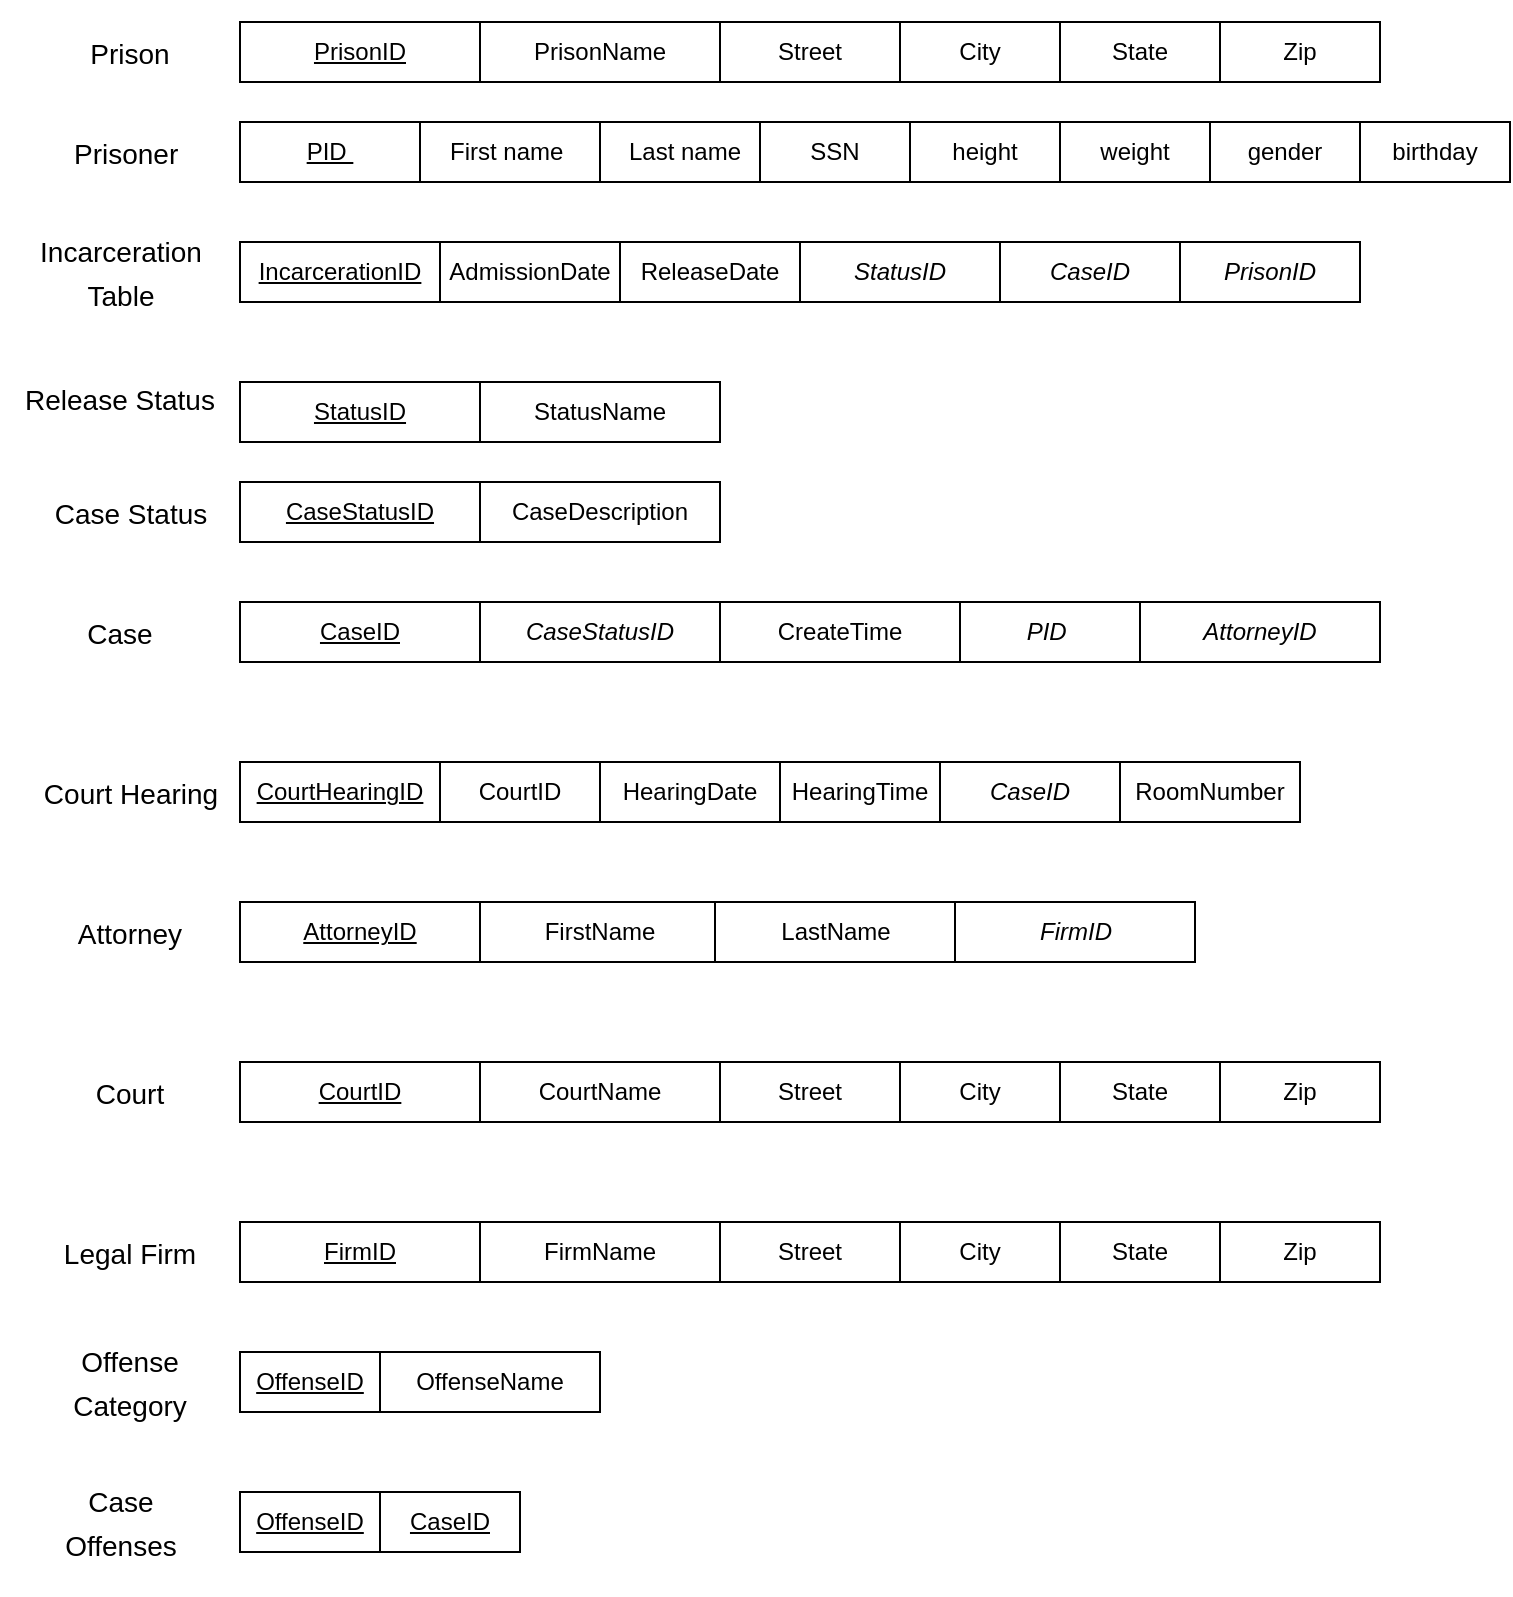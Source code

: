 <mxfile version="13.2.1" type="device"><diagram id="6-A-8fZmsjtBQCMecS1m" name="Page-1"><mxGraphModel dx="1594" dy="802" grid="1" gridSize="10" guides="1" tooltips="1" connect="1" arrows="1" fold="1" page="1" pageScale="1" pageWidth="850" pageHeight="1100" math="0" shadow="0"><root><mxCell id="0"/><mxCell id="1" parent="0"/><mxCell id="jbtrLszgvr42KVfR65ug-1" value="&lt;p class=&quot;MsoNoSpacing&quot;&gt;&lt;u&gt;PID&amp;nbsp;&lt;/u&gt;&lt;/p&gt;" style="rounded=0;whiteSpace=wrap;html=1;" parent="1" vertex="1"><mxGeometry x="120" y="70" width="90" height="30" as="geometry"/></mxCell><mxCell id="jbtrLszgvr42KVfR65ug-2" value="&lt;p class=&quot;MsoNoSpacing&quot;&gt;First name&amp;nbsp;&lt;/p&gt;" style="rounded=0;whiteSpace=wrap;html=1;" parent="1" vertex="1"><mxGeometry x="210" y="70" width="90" height="30" as="geometry"/></mxCell><mxCell id="jbtrLszgvr42KVfR65ug-3" value="&lt;p class=&quot;MsoNoSpacing&quot;&gt;Last name&lt;/p&gt;" style="rounded=0;whiteSpace=wrap;html=1;" parent="1" vertex="1"><mxGeometry x="300" y="70" width="85" height="30" as="geometry"/></mxCell><mxCell id="jbtrLszgvr42KVfR65ug-4" value="&lt;p class=&quot;MsoNoSpacing&quot;&gt;SSN&lt;/p&gt;" style="rounded=0;whiteSpace=wrap;html=1;" parent="1" vertex="1"><mxGeometry x="380" y="70" width="75" height="30" as="geometry"/></mxCell><mxCell id="Wf2l9iewQxmwFe_kcC85-56" value="&lt;p class=&quot;MsoNoSpacing&quot;&gt;&lt;u&gt;IncarcerationID&lt;/u&gt;&lt;/p&gt;" style="rounded=0;whiteSpace=wrap;html=1;" parent="1" vertex="1"><mxGeometry x="120" y="130" width="100" height="30" as="geometry"/></mxCell><mxCell id="Wf2l9iewQxmwFe_kcC85-57" value="&lt;p class=&quot;MsoNoSpacing&quot;&gt;AdmissionDate&lt;/p&gt;" style="rounded=0;whiteSpace=wrap;html=1;" parent="1" vertex="1"><mxGeometry x="220" y="130" width="90" height="30" as="geometry"/></mxCell><mxCell id="Wf2l9iewQxmwFe_kcC85-59" value="&lt;p class=&quot;MsoNoSpacing&quot;&gt;&lt;i&gt;StatusID&lt;/i&gt;&lt;/p&gt;" style="rounded=0;whiteSpace=wrap;html=1;" parent="1" vertex="1"><mxGeometry x="400" y="130" width="100" height="30" as="geometry"/></mxCell><mxCell id="Wf2l9iewQxmwFe_kcC85-62" value="&lt;p class=&quot;MsoNoSpacing&quot;&gt;&lt;u&gt;CaseID&lt;/u&gt;&lt;/p&gt;" style="rounded=0;whiteSpace=wrap;html=1;" parent="1" vertex="1"><mxGeometry x="120" y="310" width="120" height="30" as="geometry"/></mxCell><mxCell id="Wf2l9iewQxmwFe_kcC85-63" value="&lt;p class=&quot;MsoNoSpacing&quot;&gt;&lt;i&gt;CaseStatusID&lt;/i&gt;&lt;/p&gt;" style="rounded=0;whiteSpace=wrap;html=1;" parent="1" vertex="1"><mxGeometry x="240" y="310" width="120" height="30" as="geometry"/></mxCell><mxCell id="Wf2l9iewQxmwFe_kcC85-68" value="&lt;p class=&quot;MsoNoSpacing&quot;&gt;&lt;u&gt;CourtHearingID&lt;/u&gt;&lt;/p&gt;" style="rounded=0;whiteSpace=wrap;html=1;" parent="1" vertex="1"><mxGeometry x="120" y="390" width="100" height="30" as="geometry"/></mxCell><mxCell id="Wf2l9iewQxmwFe_kcC85-74" value="&lt;p class=&quot;MsoNoSpacing&quot;&gt;&lt;u&gt;AttorneyID&lt;/u&gt;&lt;br&gt;&lt;/p&gt;" style="rounded=0;whiteSpace=wrap;html=1;" parent="1" vertex="1"><mxGeometry x="120" y="460" width="120" height="30" as="geometry"/></mxCell><mxCell id="Wf2l9iewQxmwFe_kcC85-75" value="&lt;p class=&quot;MsoNoSpacing&quot;&gt;FirstName&lt;/p&gt;" style="rounded=0;whiteSpace=wrap;html=1;" parent="1" vertex="1"><mxGeometry x="240" y="460" width="120" height="30" as="geometry"/></mxCell><mxCell id="Wf2l9iewQxmwFe_kcC85-92" value="&lt;p class=&quot;MsoNoSpacing&quot;&gt;&lt;u&gt;FirmID&lt;/u&gt;&lt;/p&gt;" style="rounded=0;whiteSpace=wrap;html=1;" parent="1" vertex="1"><mxGeometry x="120" y="620" width="120" height="30" as="geometry"/></mxCell><mxCell id="Wf2l9iewQxmwFe_kcC85-93" value="&lt;p class=&quot;MsoNoSpacing&quot;&gt;FirmName&lt;/p&gt;" style="rounded=0;whiteSpace=wrap;html=1;" parent="1" vertex="1"><mxGeometry x="240" y="620" width="120" height="30" as="geometry"/></mxCell><mxCell id="Wf2l9iewQxmwFe_kcC85-110" value="&lt;p class=&quot;MsoNoSpacing&quot;&gt;&lt;u&gt;OffenseID&lt;/u&gt;&lt;br&gt;&lt;/p&gt;" style="rounded=0;whiteSpace=wrap;html=1;" parent="1" vertex="1"><mxGeometry x="120" y="685" width="70" height="30" as="geometry"/></mxCell><mxCell id="Wf2l9iewQxmwFe_kcC85-111" value="&lt;p class=&quot;MsoNoSpacing&quot;&gt;OffenseName&lt;/p&gt;" style="rounded=0;whiteSpace=wrap;html=1;" parent="1" vertex="1"><mxGeometry x="190" y="685" width="110" height="30" as="geometry"/></mxCell><mxCell id="Wf2l9iewQxmwFe_kcC85-124" value="&lt;p class=&quot;MsoNoSpacing&quot;&gt;&lt;u&gt;CourtID&lt;/u&gt;&lt;/p&gt;" style="rounded=0;whiteSpace=wrap;html=1;" parent="1" vertex="1"><mxGeometry x="120" y="540" width="120" height="30" as="geometry"/></mxCell><mxCell id="qFp3khZ6SCsjHt9qfjGR-1" value="&lt;h2&gt;&lt;span style=&quot;font-weight: normal&quot;&gt;&lt;font style=&quot;font-size: 14px&quot;&gt;Offense Category&lt;/font&gt;&lt;/span&gt;&lt;/h2&gt;" style="text;html=1;strokeColor=none;fillColor=none;align=center;verticalAlign=middle;whiteSpace=wrap;rounded=0;" parent="1" vertex="1"><mxGeometry x="30" y="680" width="70" height="40" as="geometry"/></mxCell><mxCell id="qFp3khZ6SCsjHt9qfjGR-3" value="&lt;h2 style=&quot;text-align: left&quot;&gt;&lt;font style=&quot;font-size: 14px ; font-weight: normal&quot;&gt;Legal Firm&lt;/font&gt;&lt;/h2&gt;" style="text;html=1;strokeColor=none;fillColor=none;align=center;verticalAlign=middle;whiteSpace=wrap;rounded=0;" parent="1" vertex="1"><mxGeometry x="30" y="625" width="70" height="20" as="geometry"/></mxCell><mxCell id="qFp3khZ6SCsjHt9qfjGR-4" value="&lt;h2 style=&quot;text-align: left&quot;&gt;&lt;span style=&quot;font-weight: normal&quot;&gt;&lt;font style=&quot;font-size: 14px&quot;&gt;Court&lt;/font&gt;&lt;/span&gt;&lt;/h2&gt;" style="text;html=1;strokeColor=none;fillColor=none;align=center;verticalAlign=middle;whiteSpace=wrap;rounded=0;" parent="1" vertex="1"><mxGeometry x="25" y="545" width="80" height="20" as="geometry"/></mxCell><mxCell id="qFp3khZ6SCsjHt9qfjGR-5" value="&lt;h2 style=&quot;text-align: left&quot;&gt;&lt;span style=&quot;font-weight: normal&quot;&gt;&lt;font style=&quot;font-size: 14px&quot;&gt;Attorney&lt;/font&gt;&lt;/span&gt;&lt;/h2&gt;" style="text;html=1;strokeColor=none;fillColor=none;align=center;verticalAlign=middle;whiteSpace=wrap;rounded=0;" parent="1" vertex="1"><mxGeometry x="25" y="465" width="80" height="20" as="geometry"/></mxCell><mxCell id="qFp3khZ6SCsjHt9qfjGR-6" value="&lt;h2 style=&quot;text-align: left&quot;&gt;&lt;span style=&quot;font-weight: normal&quot;&gt;&lt;font style=&quot;font-size: 14px&quot;&gt;Court Hearing&lt;/font&gt;&lt;/span&gt;&lt;/h2&gt;" style="text;html=1;strokeColor=none;fillColor=none;align=center;verticalAlign=middle;whiteSpace=wrap;rounded=0;" parent="1" vertex="1"><mxGeometry x="17.5" y="395" width="95" height="20" as="geometry"/></mxCell><mxCell id="qFp3khZ6SCsjHt9qfjGR-8" value="&lt;h2&gt;&lt;span style=&quot;font-size: 14px ; font-weight: 400&quot;&gt;Incarceration Table&lt;/span&gt;&lt;br&gt;&lt;/h2&gt;" style="text;html=1;strokeColor=none;fillColor=none;align=center;verticalAlign=middle;whiteSpace=wrap;rounded=0;" parent="1" vertex="1"><mxGeometry x="17.5" y="125" width="85" height="40" as="geometry"/></mxCell><mxCell id="qFp3khZ6SCsjHt9qfjGR-10" value="&lt;h2 style=&quot;text-align: left&quot;&gt;&lt;span style=&quot;font-size: 14px ; font-weight: 400&quot;&gt;Prisoner&amp;nbsp;&lt;/span&gt;&lt;br&gt;&lt;/h2&gt;" style="text;html=1;strokeColor=none;fillColor=none;align=center;verticalAlign=middle;whiteSpace=wrap;rounded=0;" parent="1" vertex="1"><mxGeometry x="25" y="75" width="80" height="20" as="geometry"/></mxCell><mxCell id="qFp3khZ6SCsjHt9qfjGR-11" value="&lt;h2 style=&quot;text-align: left&quot;&gt;&lt;font style=&quot;font-size: 14px ; font-weight: normal&quot;&gt;Case&lt;/font&gt;&lt;/h2&gt;" style="text;html=1;strokeColor=none;fillColor=none;align=center;verticalAlign=middle;whiteSpace=wrap;rounded=0;" parent="1" vertex="1"><mxGeometry x="30" y="315" width="60" height="20" as="geometry"/></mxCell><mxCell id="7aHwbx3N8FK-E1SO1Oim-1" value="&lt;p class=&quot;MsoNoSpacing&quot;&gt;height&lt;/p&gt;" style="rounded=0;whiteSpace=wrap;html=1;" parent="1" vertex="1"><mxGeometry x="455" y="70" width="75" height="30" as="geometry"/></mxCell><mxCell id="7aHwbx3N8FK-E1SO1Oim-2" value="&lt;p class=&quot;MsoNoSpacing&quot;&gt;weight&lt;/p&gt;" style="rounded=0;whiteSpace=wrap;html=1;" parent="1" vertex="1"><mxGeometry x="530" y="70" width="75" height="30" as="geometry"/></mxCell><mxCell id="7aHwbx3N8FK-E1SO1Oim-3" value="&lt;p class=&quot;MsoNoSpacing&quot;&gt;gender&lt;/p&gt;" style="rounded=0;whiteSpace=wrap;html=1;" parent="1" vertex="1"><mxGeometry x="605" y="70" width="75" height="30" as="geometry"/></mxCell><mxCell id="7aHwbx3N8FK-E1SO1Oim-4" value="&lt;p class=&quot;MsoNoSpacing&quot;&gt;birthday&lt;/p&gt;" style="rounded=0;whiteSpace=wrap;html=1;" parent="1" vertex="1"><mxGeometry x="680" y="70" width="75" height="30" as="geometry"/></mxCell><mxCell id="7aHwbx3N8FK-E1SO1Oim-5" value="&lt;p class=&quot;MsoNoSpacing&quot;&gt;CreateTime&lt;/p&gt;" style="rounded=0;whiteSpace=wrap;html=1;" parent="1" vertex="1"><mxGeometry x="360" y="310" width="120" height="30" as="geometry"/></mxCell><mxCell id="7aHwbx3N8FK-E1SO1Oim-7" value="&lt;p class=&quot;MsoNoSpacing&quot;&gt;&lt;i&gt;CaseID&lt;/i&gt;&lt;/p&gt;" style="rounded=0;whiteSpace=wrap;html=1;" parent="1" vertex="1"><mxGeometry x="500" y="130" width="90" height="30" as="geometry"/></mxCell><mxCell id="7aHwbx3N8FK-E1SO1Oim-13" value="&lt;p class=&quot;MsoNoSpacing&quot;&gt;&lt;u&gt;CaseStatusID&lt;/u&gt;&lt;/p&gt;" style="rounded=0;whiteSpace=wrap;html=1;" parent="1" vertex="1"><mxGeometry x="120" y="250" width="120" height="30" as="geometry"/></mxCell><mxCell id="7aHwbx3N8FK-E1SO1Oim-14" value="&lt;p class=&quot;MsoNoSpacing&quot;&gt;CaseDescription&lt;/p&gt;" style="rounded=0;whiteSpace=wrap;html=1;" parent="1" vertex="1"><mxGeometry x="240" y="250" width="120" height="30" as="geometry"/></mxCell><mxCell id="7aHwbx3N8FK-E1SO1Oim-15" value="&lt;h2&gt;&lt;font style=&quot;font-size: 14px ; font-weight: normal&quot;&gt;Case Status&lt;/font&gt;&lt;/h2&gt;" style="text;html=1;strokeColor=none;fillColor=none;align=center;verticalAlign=middle;whiteSpace=wrap;rounded=0;" parent="1" vertex="1"><mxGeometry x="22.5" y="242.5" width="85" height="45" as="geometry"/></mxCell><mxCell id="7aHwbx3N8FK-E1SO1Oim-19" value="&lt;p class=&quot;MsoNoSpacing&quot;&gt;CourtID&lt;/p&gt;" style="rounded=0;whiteSpace=wrap;html=1;" parent="1" vertex="1"><mxGeometry x="220" y="390" width="80" height="30" as="geometry"/></mxCell><mxCell id="7aHwbx3N8FK-E1SO1Oim-20" value="&lt;p class=&quot;MsoNoSpacing&quot;&gt;HearingDate&lt;/p&gt;" style="rounded=0;whiteSpace=wrap;html=1;" parent="1" vertex="1"><mxGeometry x="300" y="390" width="90" height="30" as="geometry"/></mxCell><mxCell id="7aHwbx3N8FK-E1SO1Oim-22" value="&lt;p class=&quot;MsoNoSpacing&quot;&gt;LastName&lt;/p&gt;" style="rounded=0;whiteSpace=wrap;html=1;" parent="1" vertex="1"><mxGeometry x="357.5" y="460" width="120" height="30" as="geometry"/></mxCell><mxCell id="7aHwbx3N8FK-E1SO1Oim-23" value="&lt;p class=&quot;MsoNoSpacing&quot;&gt;&lt;i&gt;FirmID&lt;/i&gt;&lt;/p&gt;" style="rounded=0;whiteSpace=wrap;html=1;" parent="1" vertex="1"><mxGeometry x="477.5" y="460" width="120" height="30" as="geometry"/></mxCell><mxCell id="7aHwbx3N8FK-E1SO1Oim-24" value="&lt;p class=&quot;MsoNoSpacing&quot;&gt;&lt;i&gt;CaseID&lt;/i&gt;&lt;/p&gt;" style="rounded=0;whiteSpace=wrap;html=1;" parent="1" vertex="1"><mxGeometry x="470" y="390" width="90" height="30" as="geometry"/></mxCell><mxCell id="7aHwbx3N8FK-E1SO1Oim-25" value="&lt;p class=&quot;MsoNoSpacing&quot;&gt;&lt;i&gt;PID&amp;nbsp;&lt;/i&gt;&lt;/p&gt;" style="rounded=0;whiteSpace=wrap;html=1;" parent="1" vertex="1"><mxGeometry x="480" y="310" width="90" height="30" as="geometry"/></mxCell><mxCell id="7aHwbx3N8FK-E1SO1Oim-26" value="&lt;p class=&quot;MsoNoSpacing&quot;&gt;&lt;i&gt;AttorneyID&lt;/i&gt;&lt;br&gt;&lt;/p&gt;" style="rounded=0;whiteSpace=wrap;html=1;" parent="1" vertex="1"><mxGeometry x="570" y="310" width="120" height="30" as="geometry"/></mxCell><mxCell id="7aHwbx3N8FK-E1SO1Oim-27" value="&lt;p class=&quot;MsoNoSpacing&quot;&gt;&lt;u&gt;OffenseID&lt;/u&gt;&lt;/p&gt;" style="rounded=0;whiteSpace=wrap;html=1;" parent="1" vertex="1"><mxGeometry x="120" y="755" width="70" height="30" as="geometry"/></mxCell><mxCell id="7aHwbx3N8FK-E1SO1Oim-28" value="&lt;h2&gt;&lt;font style=&quot;font-size: 14px ; font-weight: normal&quot;&gt;Case Offenses&lt;/font&gt;&lt;/h2&gt;" style="text;html=1;strokeColor=none;fillColor=none;align=center;verticalAlign=middle;whiteSpace=wrap;rounded=0;" parent="1" vertex="1"><mxGeometry x="27.5" y="750" width="65" height="40" as="geometry"/></mxCell><mxCell id="7aHwbx3N8FK-E1SO1Oim-29" value="&lt;p class=&quot;MsoNoSpacing&quot;&gt;&lt;u&gt;CaseID&lt;/u&gt;&lt;/p&gt;" style="rounded=0;whiteSpace=wrap;html=1;" parent="1" vertex="1"><mxGeometry x="190" y="755" width="70" height="30" as="geometry"/></mxCell><mxCell id="ycSZeX82VbId9rvqsMwr-1" value="&lt;p class=&quot;MsoNoSpacing&quot;&gt;&lt;u&gt;StatusID&lt;/u&gt;&lt;/p&gt;" style="rounded=0;whiteSpace=wrap;html=1;" parent="1" vertex="1"><mxGeometry x="120" y="200" width="120" height="30" as="geometry"/></mxCell><mxCell id="ycSZeX82VbId9rvqsMwr-2" value="&lt;p class=&quot;MsoNoSpacing&quot;&gt;StatusName&lt;/p&gt;" style="rounded=0;whiteSpace=wrap;html=1;" parent="1" vertex="1"><mxGeometry x="240" y="200" width="120" height="30" as="geometry"/></mxCell><mxCell id="ycSZeX82VbId9rvqsMwr-3" value="&lt;h2 style=&quot;text-align: left&quot;&gt;&lt;span style=&quot;font-size: 14px ; font-weight: 400&quot;&gt;Release Status&lt;/span&gt;&lt;/h2&gt;" style="text;html=1;strokeColor=none;fillColor=none;align=center;verticalAlign=middle;whiteSpace=wrap;rounded=0;" parent="1" vertex="1"><mxGeometry y="200" width="120" height="15" as="geometry"/></mxCell><mxCell id="ycSZeX82VbId9rvqsMwr-5" value="&lt;p class=&quot;MsoNoSpacing&quot;&gt;ReleaseDate&lt;/p&gt;" style="rounded=0;whiteSpace=wrap;html=1;" parent="1" vertex="1"><mxGeometry x="310" y="130" width="90" height="30" as="geometry"/></mxCell><mxCell id="ycSZeX82VbId9rvqsMwr-9" value="&lt;p class=&quot;MsoNoSpacing&quot;&gt;HearingTime&lt;/p&gt;" style="rounded=0;whiteSpace=wrap;html=1;" parent="1" vertex="1"><mxGeometry x="390" y="390" width="80" height="30" as="geometry"/></mxCell><mxCell id="ycSZeX82VbId9rvqsMwr-10" value="&lt;p class=&quot;MsoNoSpacing&quot;&gt;&lt;u&gt;PrisonID&lt;/u&gt;&lt;/p&gt;" style="rounded=0;whiteSpace=wrap;html=1;" parent="1" vertex="1"><mxGeometry x="120" y="20" width="120" height="30" as="geometry"/></mxCell><mxCell id="ycSZeX82VbId9rvqsMwr-12" value="&lt;h2 style=&quot;text-align: left&quot;&gt;&lt;span style=&quot;font-weight: normal&quot;&gt;&lt;font style=&quot;font-size: 14px&quot;&gt;Prison&lt;/font&gt;&lt;/span&gt;&lt;/h2&gt;" style="text;html=1;strokeColor=none;fillColor=none;align=center;verticalAlign=middle;whiteSpace=wrap;rounded=0;" parent="1" vertex="1"><mxGeometry x="25" y="25" width="80" height="20" as="geometry"/></mxCell><mxCell id="ycSZeX82VbId9rvqsMwr-13" value="&lt;p class=&quot;MsoNoSpacing&quot;&gt;&lt;i&gt;PrisonID&lt;/i&gt;&lt;/p&gt;" style="rounded=0;whiteSpace=wrap;html=1;" parent="1" vertex="1"><mxGeometry x="590" y="130" width="90" height="30" as="geometry"/></mxCell><mxCell id="ycSZeX82VbId9rvqsMwr-14" value="&lt;p class=&quot;MsoNoSpacing&quot;&gt;PrisonName&lt;/p&gt;" style="rounded=0;whiteSpace=wrap;html=1;" parent="1" vertex="1"><mxGeometry x="240" y="20" width="120" height="30" as="geometry"/></mxCell><mxCell id="ycSZeX82VbId9rvqsMwr-15" value="&lt;p class=&quot;MsoNoSpacing&quot;&gt;CourtName&lt;/p&gt;" style="rounded=0;whiteSpace=wrap;html=1;" parent="1" vertex="1"><mxGeometry x="240" y="540" width="120" height="30" as="geometry"/></mxCell><mxCell id="ycSZeX82VbId9rvqsMwr-16" value="&lt;p class=&quot;MsoNoSpacing&quot;&gt;Street&lt;/p&gt;" style="rounded=0;whiteSpace=wrap;html=1;" parent="1" vertex="1"><mxGeometry x="360" y="620" width="90" height="30" as="geometry"/></mxCell><mxCell id="GxeKkBAWACKPnrvlPNWQ-3" value="&lt;p class=&quot;MsoNoSpacing&quot;&gt;RoomNumber&lt;/p&gt;" style="rounded=0;whiteSpace=wrap;html=1;" vertex="1" parent="1"><mxGeometry x="560" y="390" width="90" height="30" as="geometry"/></mxCell><mxCell id="GxeKkBAWACKPnrvlPNWQ-4" value="&lt;p class=&quot;MsoNoSpacing&quot;&gt;City&lt;/p&gt;" style="rounded=0;whiteSpace=wrap;html=1;" vertex="1" parent="1"><mxGeometry x="450" y="620" width="80" height="30" as="geometry"/></mxCell><mxCell id="GxeKkBAWACKPnrvlPNWQ-5" value="&lt;p class=&quot;MsoNoSpacing&quot;&gt;State&lt;/p&gt;" style="rounded=0;whiteSpace=wrap;html=1;" vertex="1" parent="1"><mxGeometry x="530" y="620" width="80" height="30" as="geometry"/></mxCell><mxCell id="GxeKkBAWACKPnrvlPNWQ-6" value="&lt;p class=&quot;MsoNoSpacing&quot;&gt;Zip&lt;/p&gt;" style="rounded=0;whiteSpace=wrap;html=1;" vertex="1" parent="1"><mxGeometry x="610" y="620" width="80" height="30" as="geometry"/></mxCell><mxCell id="GxeKkBAWACKPnrvlPNWQ-7" value="&lt;p class=&quot;MsoNoSpacing&quot;&gt;Street&lt;/p&gt;" style="rounded=0;whiteSpace=wrap;html=1;" vertex="1" parent="1"><mxGeometry x="360" y="620" width="90" height="30" as="geometry"/></mxCell><mxCell id="GxeKkBAWACKPnrvlPNWQ-8" value="&lt;p class=&quot;MsoNoSpacing&quot;&gt;City&lt;/p&gt;" style="rounded=0;whiteSpace=wrap;html=1;" vertex="1" parent="1"><mxGeometry x="450" y="20" width="80" height="30" as="geometry"/></mxCell><mxCell id="GxeKkBAWACKPnrvlPNWQ-9" value="&lt;p class=&quot;MsoNoSpacing&quot;&gt;State&lt;/p&gt;" style="rounded=0;whiteSpace=wrap;html=1;" vertex="1" parent="1"><mxGeometry x="530" y="20" width="80" height="30" as="geometry"/></mxCell><mxCell id="GxeKkBAWACKPnrvlPNWQ-10" value="&lt;p class=&quot;MsoNoSpacing&quot;&gt;Zip&lt;/p&gt;" style="rounded=0;whiteSpace=wrap;html=1;" vertex="1" parent="1"><mxGeometry x="610" y="20" width="80" height="30" as="geometry"/></mxCell><mxCell id="GxeKkBAWACKPnrvlPNWQ-11" value="&lt;p class=&quot;MsoNoSpacing&quot;&gt;Street&lt;/p&gt;" style="rounded=0;whiteSpace=wrap;html=1;" vertex="1" parent="1"><mxGeometry x="360" y="20" width="90" height="30" as="geometry"/></mxCell><mxCell id="GxeKkBAWACKPnrvlPNWQ-12" value="&lt;p class=&quot;MsoNoSpacing&quot;&gt;City&lt;/p&gt;" style="rounded=0;whiteSpace=wrap;html=1;" vertex="1" parent="1"><mxGeometry x="450" y="540" width="80" height="30" as="geometry"/></mxCell><mxCell id="GxeKkBAWACKPnrvlPNWQ-13" value="&lt;p class=&quot;MsoNoSpacing&quot;&gt;State&lt;/p&gt;" style="rounded=0;whiteSpace=wrap;html=1;" vertex="1" parent="1"><mxGeometry x="530" y="540" width="80" height="30" as="geometry"/></mxCell><mxCell id="GxeKkBAWACKPnrvlPNWQ-14" value="&lt;p class=&quot;MsoNoSpacing&quot;&gt;Zip&lt;/p&gt;" style="rounded=0;whiteSpace=wrap;html=1;" vertex="1" parent="1"><mxGeometry x="610" y="540" width="80" height="30" as="geometry"/></mxCell><mxCell id="GxeKkBAWACKPnrvlPNWQ-15" value="&lt;p class=&quot;MsoNoSpacing&quot;&gt;Street&lt;/p&gt;" style="rounded=0;whiteSpace=wrap;html=1;" vertex="1" parent="1"><mxGeometry x="360" y="540" width="90" height="30" as="geometry"/></mxCell></root></mxGraphModel></diagram></mxfile>